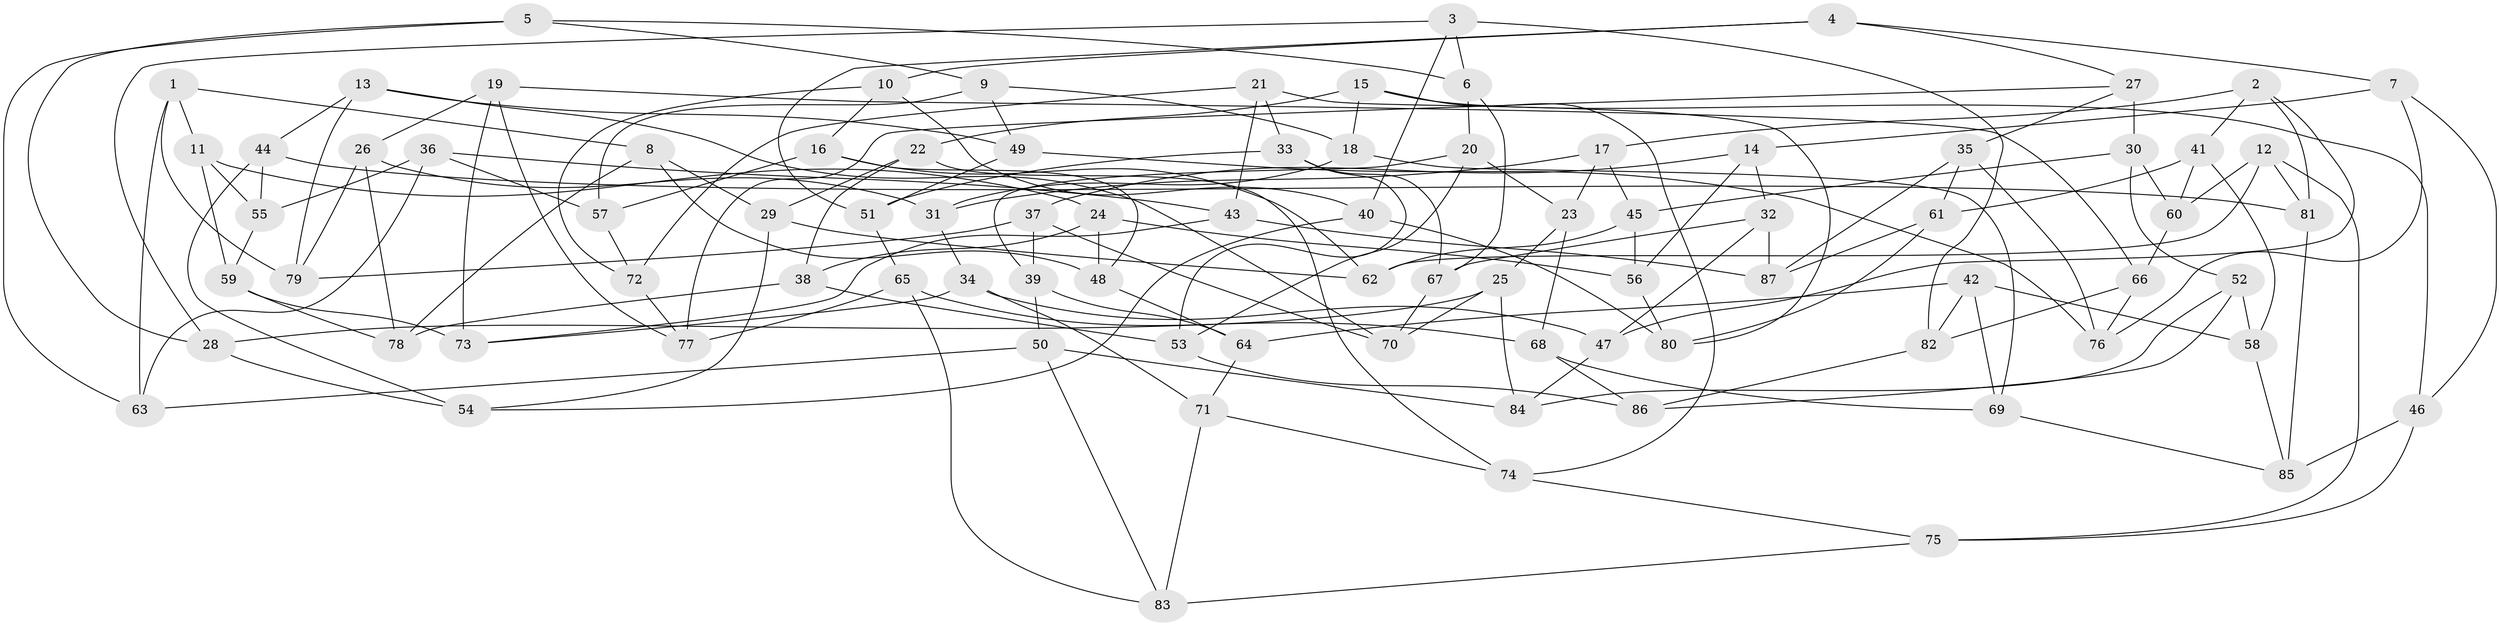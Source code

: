 // Generated by graph-tools (version 1.1) at 2025/38/03/09/25 02:38:16]
// undirected, 87 vertices, 174 edges
graph export_dot {
graph [start="1"]
  node [color=gray90,style=filled];
  1;
  2;
  3;
  4;
  5;
  6;
  7;
  8;
  9;
  10;
  11;
  12;
  13;
  14;
  15;
  16;
  17;
  18;
  19;
  20;
  21;
  22;
  23;
  24;
  25;
  26;
  27;
  28;
  29;
  30;
  31;
  32;
  33;
  34;
  35;
  36;
  37;
  38;
  39;
  40;
  41;
  42;
  43;
  44;
  45;
  46;
  47;
  48;
  49;
  50;
  51;
  52;
  53;
  54;
  55;
  56;
  57;
  58;
  59;
  60;
  61;
  62;
  63;
  64;
  65;
  66;
  67;
  68;
  69;
  70;
  71;
  72;
  73;
  74;
  75;
  76;
  77;
  78;
  79;
  80;
  81;
  82;
  83;
  84;
  85;
  86;
  87;
  1 -- 11;
  1 -- 63;
  1 -- 8;
  1 -- 79;
  2 -- 17;
  2 -- 41;
  2 -- 47;
  2 -- 81;
  3 -- 40;
  3 -- 28;
  3 -- 6;
  3 -- 82;
  4 -- 7;
  4 -- 51;
  4 -- 27;
  4 -- 10;
  5 -- 9;
  5 -- 28;
  5 -- 6;
  5 -- 63;
  6 -- 67;
  6 -- 20;
  7 -- 14;
  7 -- 46;
  7 -- 76;
  8 -- 78;
  8 -- 48;
  8 -- 29;
  9 -- 18;
  9 -- 57;
  9 -- 49;
  10 -- 16;
  10 -- 72;
  10 -- 40;
  11 -- 24;
  11 -- 55;
  11 -- 59;
  12 -- 62;
  12 -- 81;
  12 -- 75;
  12 -- 60;
  13 -- 79;
  13 -- 70;
  13 -- 44;
  13 -- 49;
  14 -- 56;
  14 -- 32;
  14 -- 37;
  15 -- 74;
  15 -- 22;
  15 -- 46;
  15 -- 18;
  16 -- 48;
  16 -- 57;
  16 -- 62;
  17 -- 45;
  17 -- 31;
  17 -- 23;
  18 -- 69;
  18 -- 31;
  19 -- 73;
  19 -- 77;
  19 -- 66;
  19 -- 26;
  20 -- 39;
  20 -- 23;
  20 -- 53;
  21 -- 80;
  21 -- 43;
  21 -- 33;
  21 -- 72;
  22 -- 38;
  22 -- 74;
  22 -- 29;
  23 -- 68;
  23 -- 25;
  24 -- 38;
  24 -- 56;
  24 -- 48;
  25 -- 70;
  25 -- 28;
  25 -- 84;
  26 -- 79;
  26 -- 31;
  26 -- 78;
  27 -- 77;
  27 -- 30;
  27 -- 35;
  28 -- 54;
  29 -- 54;
  29 -- 62;
  30 -- 60;
  30 -- 45;
  30 -- 52;
  31 -- 34;
  32 -- 87;
  32 -- 67;
  32 -- 47;
  33 -- 67;
  33 -- 53;
  33 -- 51;
  34 -- 71;
  34 -- 47;
  34 -- 73;
  35 -- 76;
  35 -- 87;
  35 -- 61;
  36 -- 63;
  36 -- 55;
  36 -- 43;
  36 -- 57;
  37 -- 39;
  37 -- 70;
  37 -- 79;
  38 -- 53;
  38 -- 78;
  39 -- 64;
  39 -- 50;
  40 -- 80;
  40 -- 54;
  41 -- 58;
  41 -- 60;
  41 -- 61;
  42 -- 69;
  42 -- 58;
  42 -- 82;
  42 -- 64;
  43 -- 87;
  43 -- 73;
  44 -- 54;
  44 -- 81;
  44 -- 55;
  45 -- 62;
  45 -- 56;
  46 -- 85;
  46 -- 75;
  47 -- 84;
  48 -- 64;
  49 -- 51;
  49 -- 76;
  50 -- 84;
  50 -- 63;
  50 -- 83;
  51 -- 65;
  52 -- 58;
  52 -- 84;
  52 -- 86;
  53 -- 86;
  55 -- 59;
  56 -- 80;
  57 -- 72;
  58 -- 85;
  59 -- 78;
  59 -- 73;
  60 -- 66;
  61 -- 80;
  61 -- 87;
  64 -- 71;
  65 -- 77;
  65 -- 68;
  65 -- 83;
  66 -- 82;
  66 -- 76;
  67 -- 70;
  68 -- 69;
  68 -- 86;
  69 -- 85;
  71 -- 83;
  71 -- 74;
  72 -- 77;
  74 -- 75;
  75 -- 83;
  81 -- 85;
  82 -- 86;
}
